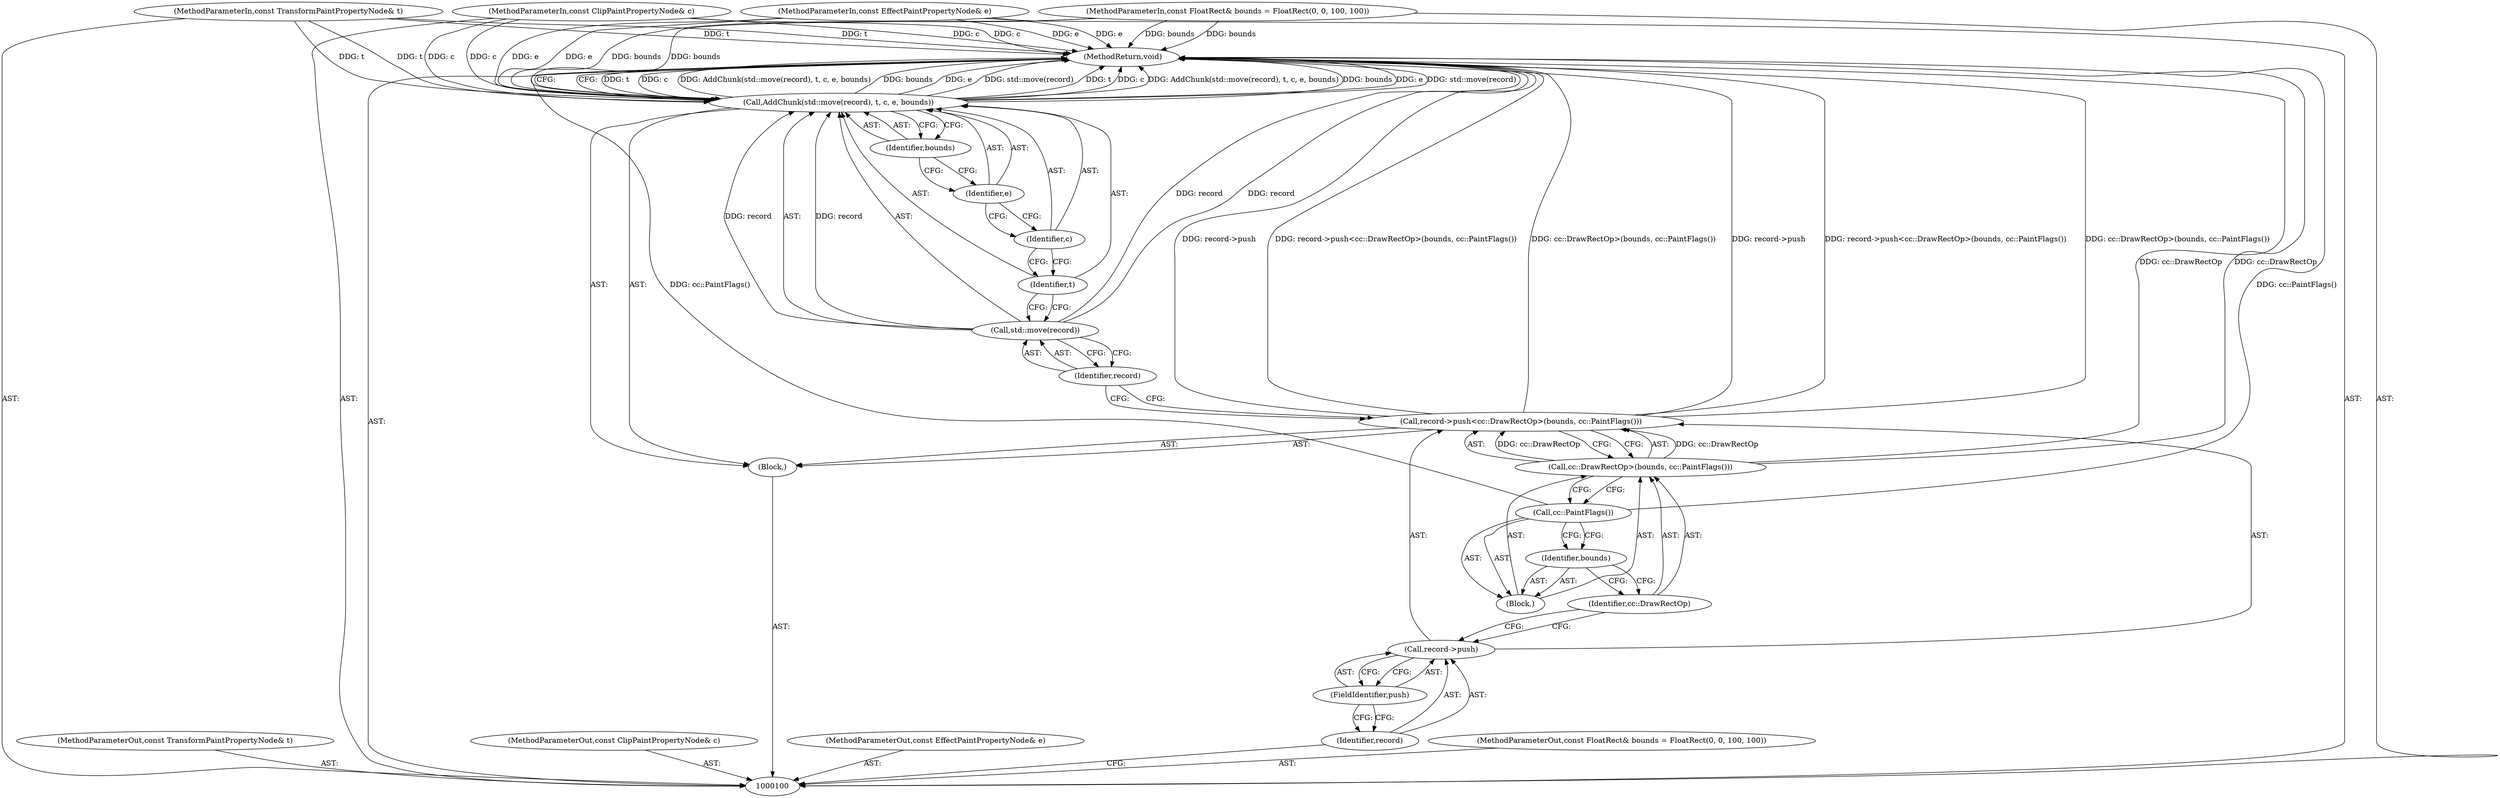 digraph "0_Chrome_f911e11e7f6b5c0d6f5ee694a9871de6619889f7_34" {
"1000101" [label="(MethodParameterIn,const TransformPaintPropertyNode& t)"];
"1000152" [label="(MethodParameterOut,const TransformPaintPropertyNode& t)"];
"1000122" [label="(MethodReturn,void)"];
"1000102" [label="(MethodParameterIn,const ClipPaintPropertyNode& c)"];
"1000153" [label="(MethodParameterOut,const ClipPaintPropertyNode& c)"];
"1000103" [label="(MethodParameterIn,const EffectPaintPropertyNode& e)"];
"1000154" [label="(MethodParameterOut,const EffectPaintPropertyNode& e)"];
"1000104" [label="(MethodParameterIn,const FloatRect& bounds = FloatRect(0, 0, 100, 100))"];
"1000155" [label="(MethodParameterOut,const FloatRect& bounds = FloatRect(0, 0, 100, 100))"];
"1000105" [label="(Block,)"];
"1000109" [label="(FieldIdentifier,push)"];
"1000110" [label="(Call,cc::DrawRectOp>(bounds, cc::PaintFlags()))"];
"1000111" [label="(Identifier,cc::DrawRectOp)"];
"1000112" [label="(Block,)"];
"1000113" [label="(Identifier,bounds)"];
"1000114" [label="(Call,cc::PaintFlags())"];
"1000106" [label="(Call,record->push<cc::DrawRectOp>(bounds, cc::PaintFlags()))"];
"1000107" [label="(Call,record->push)"];
"1000108" [label="(Identifier,record)"];
"1000116" [label="(Call,std::move(record))"];
"1000117" [label="(Identifier,record)"];
"1000118" [label="(Identifier,t)"];
"1000119" [label="(Identifier,c)"];
"1000120" [label="(Identifier,e)"];
"1000115" [label="(Call,AddChunk(std::move(record), t, c, e, bounds))"];
"1000121" [label="(Identifier,bounds)"];
"1000101" -> "1000100"  [label="AST: "];
"1000101" -> "1000122"  [label="DDG: t"];
"1000101" -> "1000115"  [label="DDG: t"];
"1000152" -> "1000100"  [label="AST: "];
"1000122" -> "1000100"  [label="AST: "];
"1000122" -> "1000115"  [label="CFG: "];
"1000116" -> "1000122"  [label="DDG: record"];
"1000106" -> "1000122"  [label="DDG: record->push"];
"1000106" -> "1000122"  [label="DDG: record->push<cc::DrawRectOp>(bounds, cc::PaintFlags())"];
"1000106" -> "1000122"  [label="DDG: cc::DrawRectOp>(bounds, cc::PaintFlags())"];
"1000104" -> "1000122"  [label="DDG: bounds"];
"1000114" -> "1000122"  [label="DDG: cc::PaintFlags()"];
"1000103" -> "1000122"  [label="DDG: e"];
"1000115" -> "1000122"  [label="DDG: t"];
"1000115" -> "1000122"  [label="DDG: c"];
"1000115" -> "1000122"  [label="DDG: AddChunk(std::move(record), t, c, e, bounds)"];
"1000115" -> "1000122"  [label="DDG: bounds"];
"1000115" -> "1000122"  [label="DDG: e"];
"1000115" -> "1000122"  [label="DDG: std::move(record)"];
"1000102" -> "1000122"  [label="DDG: c"];
"1000101" -> "1000122"  [label="DDG: t"];
"1000110" -> "1000122"  [label="DDG: cc::DrawRectOp"];
"1000102" -> "1000100"  [label="AST: "];
"1000102" -> "1000122"  [label="DDG: c"];
"1000102" -> "1000115"  [label="DDG: c"];
"1000153" -> "1000100"  [label="AST: "];
"1000103" -> "1000100"  [label="AST: "];
"1000103" -> "1000122"  [label="DDG: e"];
"1000103" -> "1000115"  [label="DDG: e"];
"1000154" -> "1000100"  [label="AST: "];
"1000104" -> "1000100"  [label="AST: "];
"1000104" -> "1000122"  [label="DDG: bounds"];
"1000104" -> "1000115"  [label="DDG: bounds"];
"1000155" -> "1000100"  [label="AST: "];
"1000105" -> "1000100"  [label="AST: "];
"1000106" -> "1000105"  [label="AST: "];
"1000115" -> "1000105"  [label="AST: "];
"1000109" -> "1000107"  [label="AST: "];
"1000109" -> "1000108"  [label="CFG: "];
"1000107" -> "1000109"  [label="CFG: "];
"1000110" -> "1000106"  [label="AST: "];
"1000110" -> "1000114"  [label="CFG: "];
"1000111" -> "1000110"  [label="AST: "];
"1000112" -> "1000110"  [label="AST: "];
"1000106" -> "1000110"  [label="CFG: "];
"1000110" -> "1000122"  [label="DDG: cc::DrawRectOp"];
"1000110" -> "1000106"  [label="DDG: cc::DrawRectOp"];
"1000111" -> "1000110"  [label="AST: "];
"1000111" -> "1000107"  [label="CFG: "];
"1000113" -> "1000111"  [label="CFG: "];
"1000112" -> "1000110"  [label="AST: "];
"1000113" -> "1000112"  [label="AST: "];
"1000114" -> "1000112"  [label="AST: "];
"1000113" -> "1000112"  [label="AST: "];
"1000113" -> "1000111"  [label="CFG: "];
"1000114" -> "1000113"  [label="CFG: "];
"1000114" -> "1000112"  [label="AST: "];
"1000114" -> "1000113"  [label="CFG: "];
"1000110" -> "1000114"  [label="CFG: "];
"1000114" -> "1000122"  [label="DDG: cc::PaintFlags()"];
"1000106" -> "1000105"  [label="AST: "];
"1000106" -> "1000110"  [label="CFG: "];
"1000107" -> "1000106"  [label="AST: "];
"1000110" -> "1000106"  [label="AST: "];
"1000117" -> "1000106"  [label="CFG: "];
"1000106" -> "1000122"  [label="DDG: record->push"];
"1000106" -> "1000122"  [label="DDG: record->push<cc::DrawRectOp>(bounds, cc::PaintFlags())"];
"1000106" -> "1000122"  [label="DDG: cc::DrawRectOp>(bounds, cc::PaintFlags())"];
"1000110" -> "1000106"  [label="DDG: cc::DrawRectOp"];
"1000107" -> "1000106"  [label="AST: "];
"1000107" -> "1000109"  [label="CFG: "];
"1000108" -> "1000107"  [label="AST: "];
"1000109" -> "1000107"  [label="AST: "];
"1000111" -> "1000107"  [label="CFG: "];
"1000108" -> "1000107"  [label="AST: "];
"1000108" -> "1000100"  [label="CFG: "];
"1000109" -> "1000108"  [label="CFG: "];
"1000116" -> "1000115"  [label="AST: "];
"1000116" -> "1000117"  [label="CFG: "];
"1000117" -> "1000116"  [label="AST: "];
"1000118" -> "1000116"  [label="CFG: "];
"1000116" -> "1000122"  [label="DDG: record"];
"1000116" -> "1000115"  [label="DDG: record"];
"1000117" -> "1000116"  [label="AST: "];
"1000117" -> "1000106"  [label="CFG: "];
"1000116" -> "1000117"  [label="CFG: "];
"1000118" -> "1000115"  [label="AST: "];
"1000118" -> "1000116"  [label="CFG: "];
"1000119" -> "1000118"  [label="CFG: "];
"1000119" -> "1000115"  [label="AST: "];
"1000119" -> "1000118"  [label="CFG: "];
"1000120" -> "1000119"  [label="CFG: "];
"1000120" -> "1000115"  [label="AST: "];
"1000120" -> "1000119"  [label="CFG: "];
"1000121" -> "1000120"  [label="CFG: "];
"1000115" -> "1000105"  [label="AST: "];
"1000115" -> "1000121"  [label="CFG: "];
"1000116" -> "1000115"  [label="AST: "];
"1000118" -> "1000115"  [label="AST: "];
"1000119" -> "1000115"  [label="AST: "];
"1000120" -> "1000115"  [label="AST: "];
"1000121" -> "1000115"  [label="AST: "];
"1000122" -> "1000115"  [label="CFG: "];
"1000115" -> "1000122"  [label="DDG: t"];
"1000115" -> "1000122"  [label="DDG: c"];
"1000115" -> "1000122"  [label="DDG: AddChunk(std::move(record), t, c, e, bounds)"];
"1000115" -> "1000122"  [label="DDG: bounds"];
"1000115" -> "1000122"  [label="DDG: e"];
"1000115" -> "1000122"  [label="DDG: std::move(record)"];
"1000116" -> "1000115"  [label="DDG: record"];
"1000102" -> "1000115"  [label="DDG: c"];
"1000101" -> "1000115"  [label="DDG: t"];
"1000103" -> "1000115"  [label="DDG: e"];
"1000104" -> "1000115"  [label="DDG: bounds"];
"1000121" -> "1000115"  [label="AST: "];
"1000121" -> "1000120"  [label="CFG: "];
"1000115" -> "1000121"  [label="CFG: "];
}

